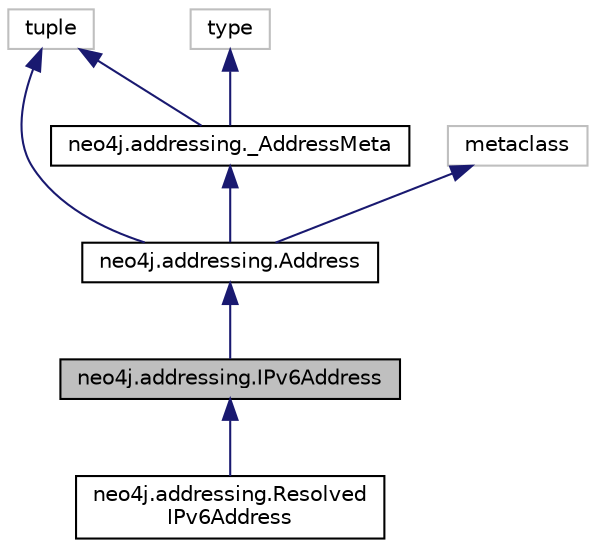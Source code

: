 digraph "neo4j.addressing.IPv6Address"
{
 // LATEX_PDF_SIZE
  edge [fontname="Helvetica",fontsize="10",labelfontname="Helvetica",labelfontsize="10"];
  node [fontname="Helvetica",fontsize="10",shape=record];
  Node1 [label="neo4j.addressing.IPv6Address",height=0.2,width=0.4,color="black", fillcolor="grey75", style="filled", fontcolor="black",tooltip=" "];
  Node2 -> Node1 [dir="back",color="midnightblue",fontsize="10",style="solid"];
  Node2 [label="neo4j.addressing.Address",height=0.2,width=0.4,color="black", fillcolor="white", style="filled",URL="$classneo4j_1_1addressing_1_1_address.html",tooltip=" "];
  Node3 -> Node2 [dir="back",color="midnightblue",fontsize="10",style="solid"];
  Node3 [label="tuple",height=0.2,width=0.4,color="grey75", fillcolor="white", style="filled",tooltip=" "];
  Node4 -> Node2 [dir="back",color="midnightblue",fontsize="10",style="solid"];
  Node4 [label="metaclass",height=0.2,width=0.4,color="grey75", fillcolor="white", style="filled",tooltip=" "];
  Node5 -> Node2 [dir="back",color="midnightblue",fontsize="10",style="solid"];
  Node5 [label="neo4j.addressing._AddressMeta",height=0.2,width=0.4,color="black", fillcolor="white", style="filled",URL="$classneo4j_1_1addressing_1_1___address_meta.html",tooltip=" "];
  Node6 -> Node5 [dir="back",color="midnightblue",fontsize="10",style="solid"];
  Node6 [label="type",height=0.2,width=0.4,color="grey75", fillcolor="white", style="filled",tooltip=" "];
  Node3 -> Node5 [dir="back",color="midnightblue",fontsize="10",style="solid"];
  Node1 -> Node7 [dir="back",color="midnightblue",fontsize="10",style="solid"];
  Node7 [label="neo4j.addressing.Resolved\lIPv6Address",height=0.2,width=0.4,color="black", fillcolor="white", style="filled",URL="$classneo4j_1_1addressing_1_1_resolved_i_pv6_address.html",tooltip=" "];
}
